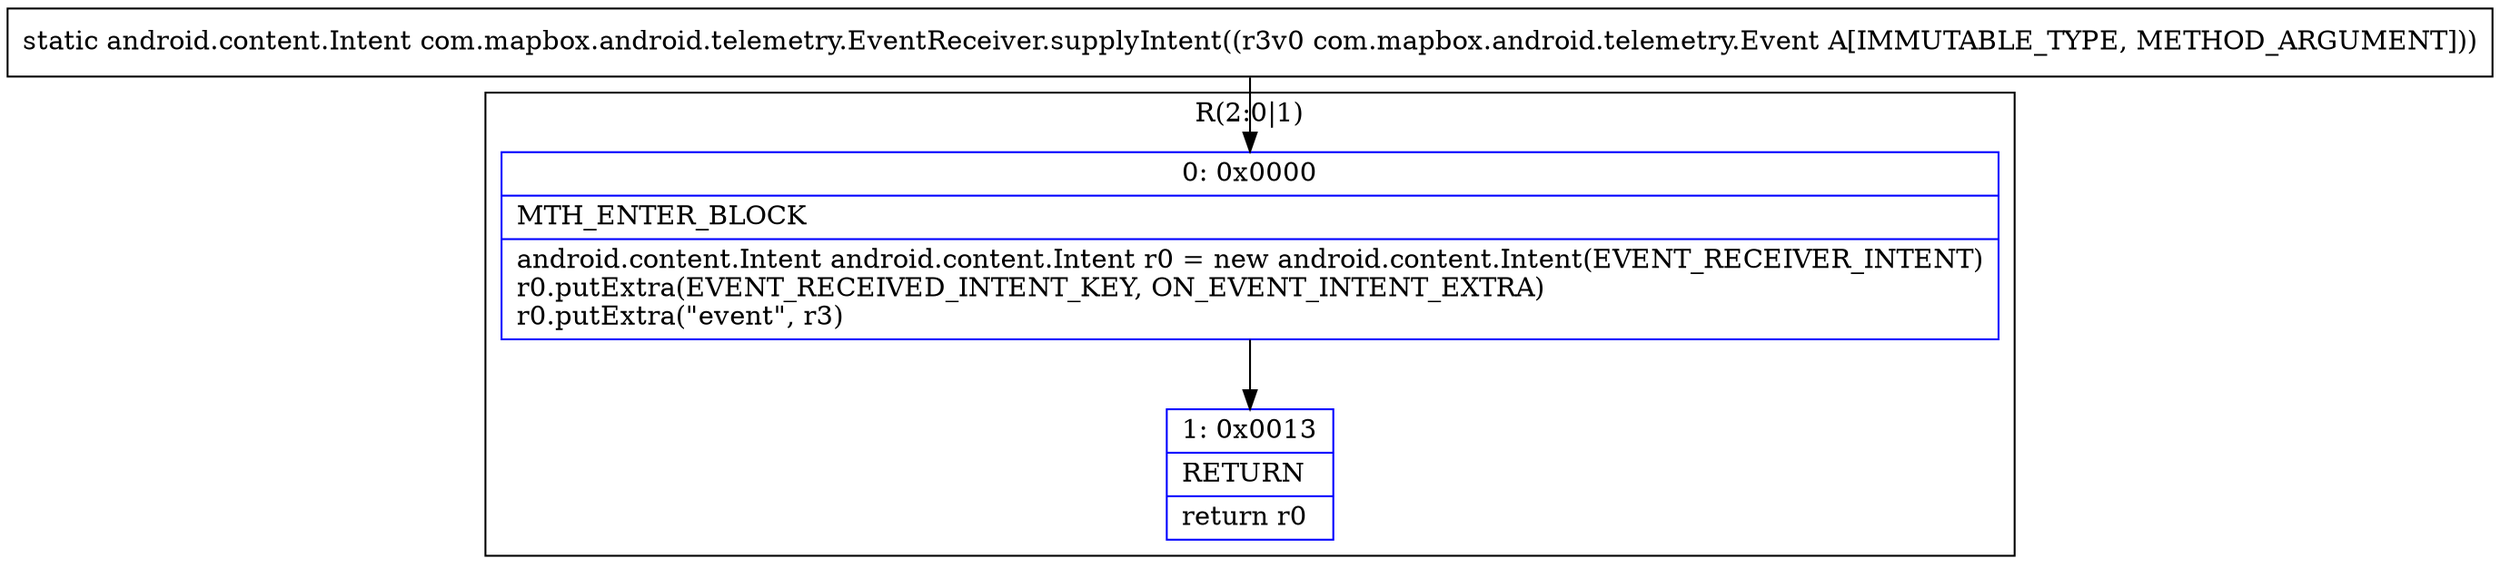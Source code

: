 digraph "CFG forcom.mapbox.android.telemetry.EventReceiver.supplyIntent(Lcom\/mapbox\/android\/telemetry\/Event;)Landroid\/content\/Intent;" {
subgraph cluster_Region_1733311154 {
label = "R(2:0|1)";
node [shape=record,color=blue];
Node_0 [shape=record,label="{0\:\ 0x0000|MTH_ENTER_BLOCK\l|android.content.Intent android.content.Intent r0 = new android.content.Intent(EVENT_RECEIVER_INTENT)\lr0.putExtra(EVENT_RECEIVED_INTENT_KEY, ON_EVENT_INTENT_EXTRA)\lr0.putExtra(\"event\", r3)\l}"];
Node_1 [shape=record,label="{1\:\ 0x0013|RETURN\l|return r0\l}"];
}
MethodNode[shape=record,label="{static android.content.Intent com.mapbox.android.telemetry.EventReceiver.supplyIntent((r3v0 com.mapbox.android.telemetry.Event A[IMMUTABLE_TYPE, METHOD_ARGUMENT])) }"];
MethodNode -> Node_0;
Node_0 -> Node_1;
}

